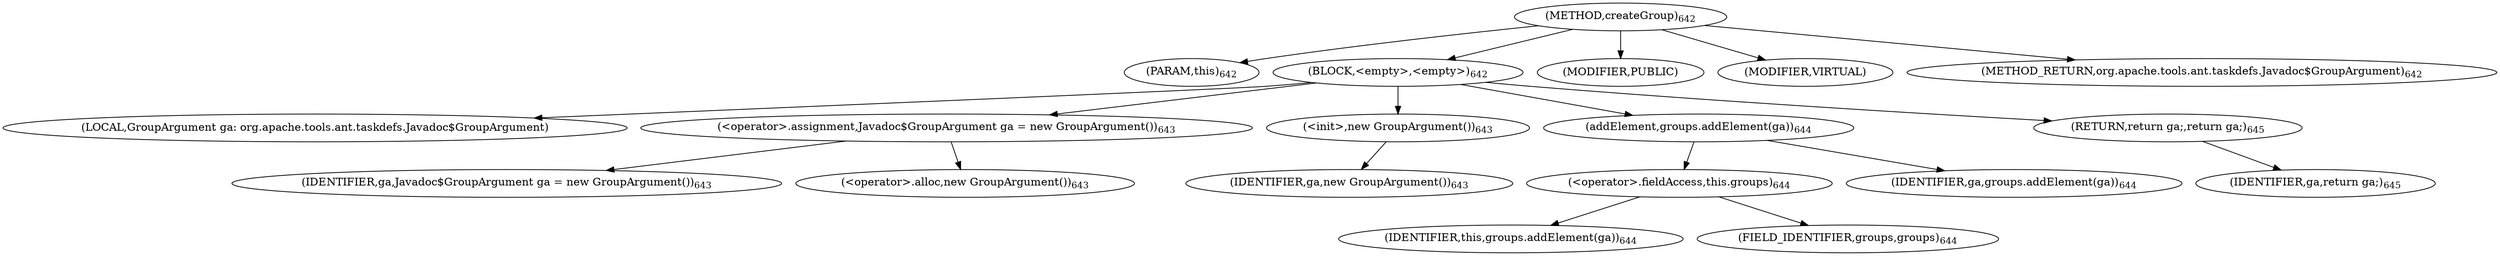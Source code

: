digraph "createGroup" {  
"2079" [label = <(METHOD,createGroup)<SUB>642</SUB>> ]
"2080" [label = <(PARAM,this)<SUB>642</SUB>> ]
"2081" [label = <(BLOCK,&lt;empty&gt;,&lt;empty&gt;)<SUB>642</SUB>> ]
"216" [label = <(LOCAL,GroupArgument ga: org.apache.tools.ant.taskdefs.Javadoc$GroupArgument)> ]
"2082" [label = <(&lt;operator&gt;.assignment,Javadoc$GroupArgument ga = new GroupArgument())<SUB>643</SUB>> ]
"2083" [label = <(IDENTIFIER,ga,Javadoc$GroupArgument ga = new GroupArgument())<SUB>643</SUB>> ]
"2084" [label = <(&lt;operator&gt;.alloc,new GroupArgument())<SUB>643</SUB>> ]
"2085" [label = <(&lt;init&gt;,new GroupArgument())<SUB>643</SUB>> ]
"215" [label = <(IDENTIFIER,ga,new GroupArgument())<SUB>643</SUB>> ]
"2086" [label = <(addElement,groups.addElement(ga))<SUB>644</SUB>> ]
"2087" [label = <(&lt;operator&gt;.fieldAccess,this.groups)<SUB>644</SUB>> ]
"2088" [label = <(IDENTIFIER,this,groups.addElement(ga))<SUB>644</SUB>> ]
"2089" [label = <(FIELD_IDENTIFIER,groups,groups)<SUB>644</SUB>> ]
"2090" [label = <(IDENTIFIER,ga,groups.addElement(ga))<SUB>644</SUB>> ]
"2091" [label = <(RETURN,return ga;,return ga;)<SUB>645</SUB>> ]
"2092" [label = <(IDENTIFIER,ga,return ga;)<SUB>645</SUB>> ]
"2093" [label = <(MODIFIER,PUBLIC)> ]
"2094" [label = <(MODIFIER,VIRTUAL)> ]
"2095" [label = <(METHOD_RETURN,org.apache.tools.ant.taskdefs.Javadoc$GroupArgument)<SUB>642</SUB>> ]
  "2079" -> "2080" 
  "2079" -> "2081" 
  "2079" -> "2093" 
  "2079" -> "2094" 
  "2079" -> "2095" 
  "2081" -> "216" 
  "2081" -> "2082" 
  "2081" -> "2085" 
  "2081" -> "2086" 
  "2081" -> "2091" 
  "2082" -> "2083" 
  "2082" -> "2084" 
  "2085" -> "215" 
  "2086" -> "2087" 
  "2086" -> "2090" 
  "2087" -> "2088" 
  "2087" -> "2089" 
  "2091" -> "2092" 
}
